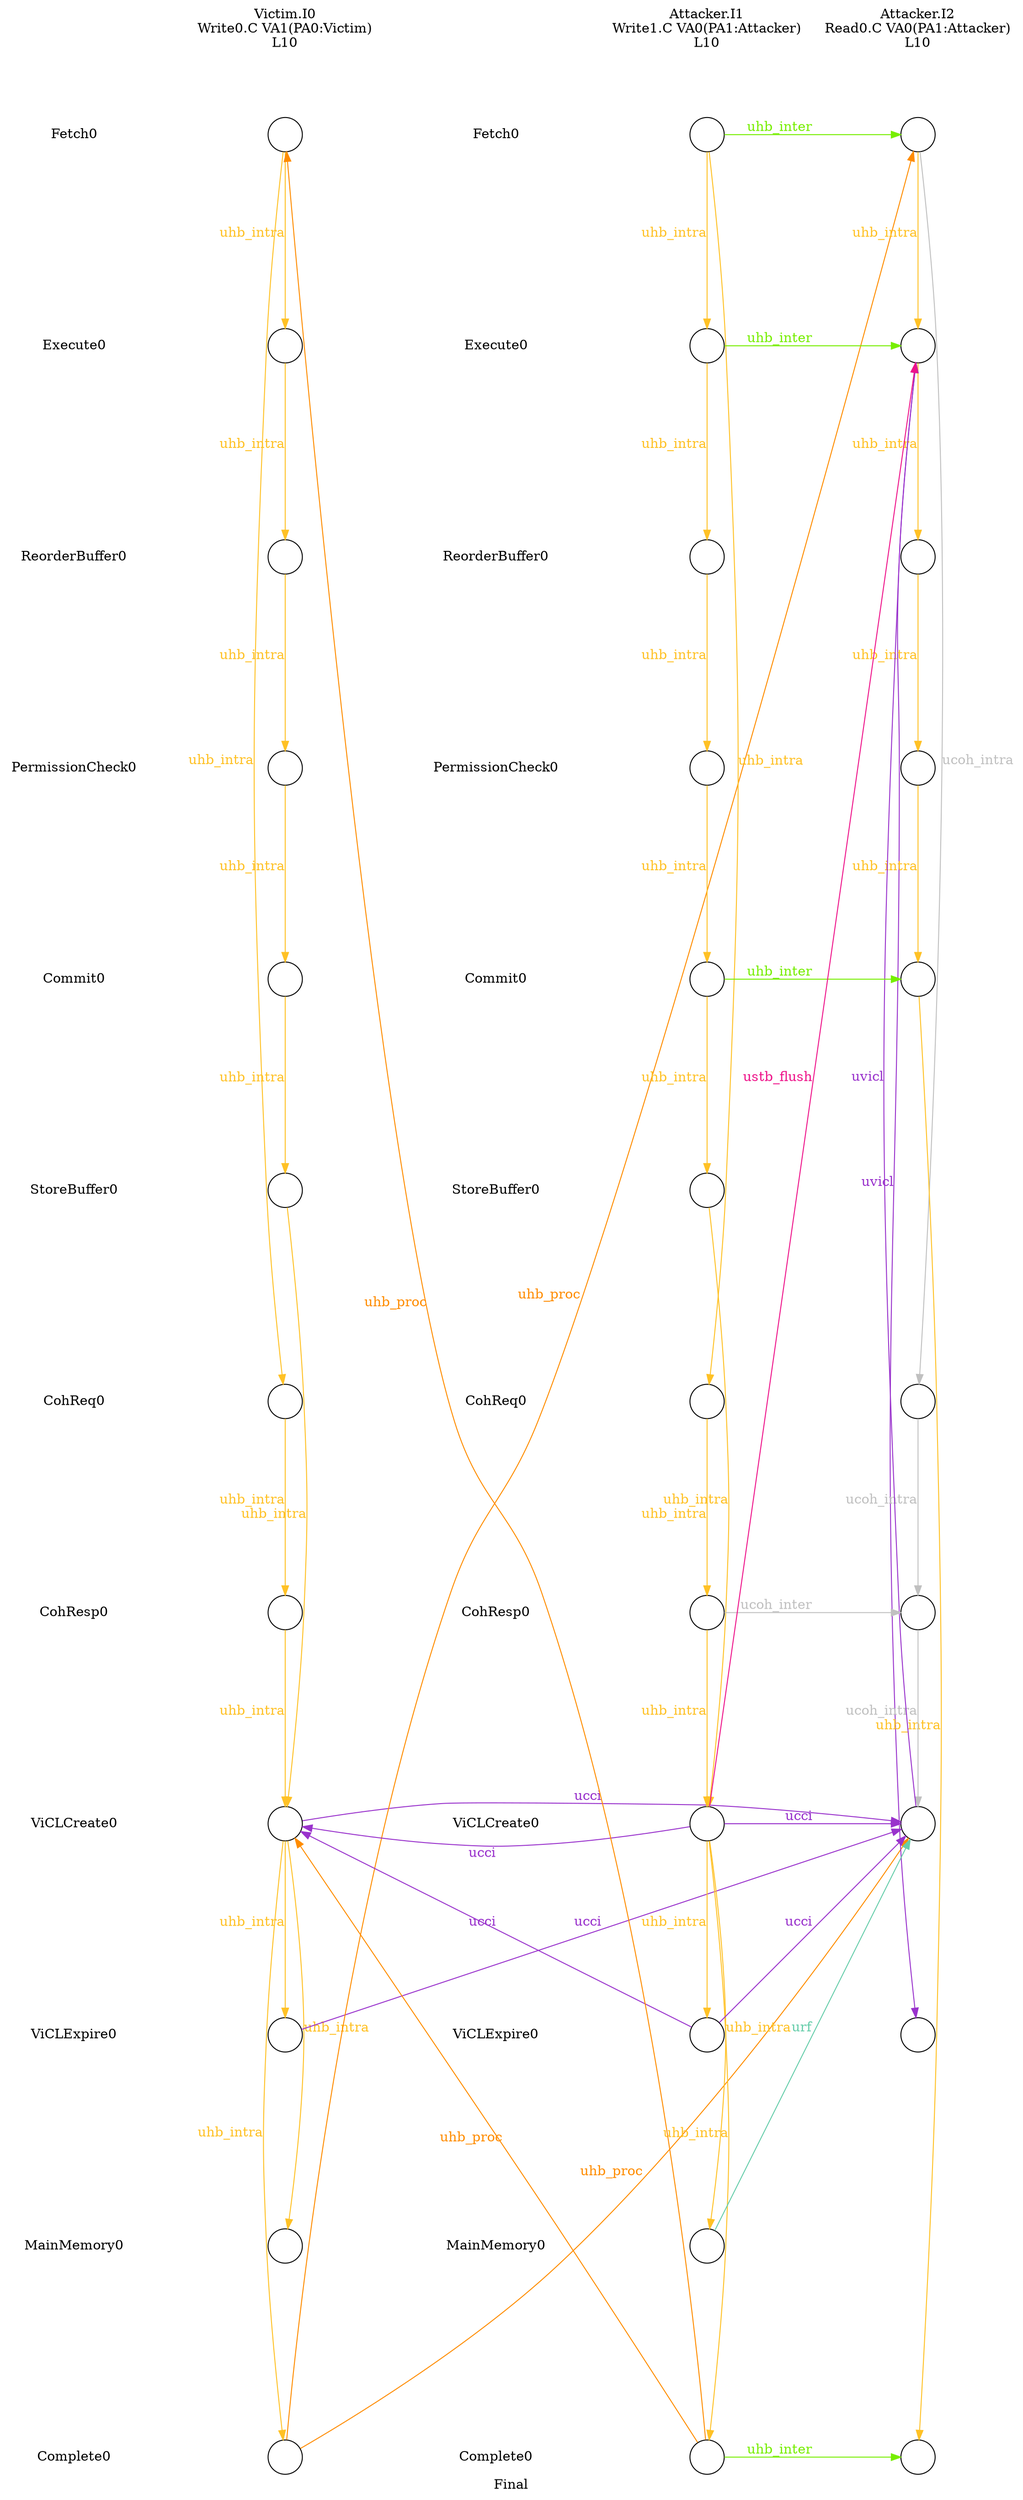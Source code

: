 digraph G {
	layout=neato;
	overlap=scale;
	splines=true;
	label="Final";
	n0_0_label [label="Victim.I0\nWrite0.C VA1(PA0:Victim)\nL10\n";pos="1,0.5!";shape=none];
	n1_0_label [label="Attacker.I1\nWrite1.C VA0(PA1:Attacker)\nL10\n";pos="3,0.5!";shape=none];
	n2_0_label [label="Attacker.I2\nRead0.C VA0(PA1:Attacker)\nL10\n";pos="4,0.5!";shape=none];
	l0_8_label [label="ViCLCreate0";pos="0,-8!";shape=none];
	l0_7_label [label="CohResp0";pos="0,-7!";shape=none];
	l0_3_label [label="PermissionCheck0";pos="0,-3!";shape=none];
	l0_4_label [label="Commit0";pos="0,-4!";shape=none];
	l0_5_label [label="StoreBuffer0";pos="0,-5!";shape=none];
	l0_10_label [label="MainMemory0";pos="0,-10!";shape=none];
	l0_2_label [label="ReorderBuffer0";pos="0,-2!";shape=none];
	l0_6_label [label="CohReq0";pos="0,-6!";shape=none];
	l0_11_label [label="Complete0";pos="0,-11!";shape=none];
	l0_1_label [label="Execute0";pos="0,-1!";shape=none];
	l0_9_label [label="ViCLExpire0";pos="0,-9!";shape=none];
	l0_0_label [label="Fetch0";pos="0,-0!";shape=none];
	l2_8_label [label="ViCLCreate0";pos="2,-8!";shape=none];
	l2_7_label [label="CohResp0";pos="2,-7!";shape=none];
	l2_3_label [label="PermissionCheck0";pos="2,-3!";shape=none];
	l2_4_label [label="Commit0";pos="2,-4!";shape=none];
	l2_5_label [label="StoreBuffer0";pos="2,-5!";shape=none];
	l2_10_label [label="MainMemory0";pos="2,-10!";shape=none];
	l2_2_label [label="ReorderBuffer0";pos="2,-2!";shape=none];
	l2_6_label [label="CohReq0";pos="2,-6!";shape=none];
	l2_11_label [label="Complete0";pos="2,-11!";shape=none];
	l2_1_label [label="Execute0";pos="2,-1!";shape=none];
	l2_9_label [label="ViCLExpire0";pos="2,-9!";shape=none];
	l2_0_label [label="Fetch0";pos="2,-0!";shape=none];
	n0_0_0_0_Write0_at_0_0 [shape=circle;label="";pos="1,-0!";];
	n0_0_0_0_Write0_at_0_1 [shape=circle;label="";pos="1,-1!";];
	n0_0_0_0_Write0_at_0_2 [shape=circle;label="";pos="1,-2!";];
	n0_0_0_0_Write0_at_0_3 [shape=circle;label="";pos="1,-3!";];
	n0_0_0_0_Write0_at_0_4 [shape=circle;label="";pos="1,-4!";];
	n0_0_0_0_Write0_at_0_5 [shape=circle;label="";pos="1,-5!";];
	n0_0_0_0_Write0_at_0_6 [shape=circle;label="";pos="1,-6!";];
	n0_0_0_0_Write0_at_0_7 [shape=circle;label="";pos="1,-7!";];
	n0_0_0_0_Write0_at_0_8 [shape=circle;label="";pos="1,-8!";];
	n0_0_0_0_Write0_at_0_9 [shape=circle;label="";pos="1,-9!";];
	n0_0_0_0_Write0_at_0_10 [shape=circle;label="";pos="1,-10!";];
	n0_0_0_0_Write0_at_0_11 [shape=circle;label="";pos="1,-11!";];
	n2_1_0_0_Read0_at_1_0 [shape=circle;label="";pos="4,-0!";];
	n2_1_0_0_Read0_at_1_1 [shape=circle;label="";pos="4,-1!";];
	n2_1_0_0_Read0_at_1_2 [shape=circle;label="";pos="4,-2!";];
	n2_1_0_0_Read0_at_1_3 [shape=circle;label="";pos="4,-3!";];
	n2_1_0_0_Read0_at_1_4 [shape=circle;label="";pos="4,-4!";];
	n2_1_0_0_Read0_at_1_6 [shape=circle;label="";pos="4,-6!";];
	n2_1_0_0_Read0_at_1_7 [shape=circle;label="";pos="4,-7!";];
	n2_1_0_0_Read0_at_1_8 [shape=circle;label="";pos="4,-8!";];
	n2_1_0_0_Read0_at_1_9 [shape=circle;label="";pos="4,-9!";];
	n2_1_0_0_Read0_at_1_11 [shape=circle;label="";pos="4,-11!";];
	n1_1_0_0_Write1_at_1_0 [shape=circle;label="";pos="3,-0!";];
	n1_1_0_0_Write1_at_1_1 [shape=circle;label="";pos="3,-1!";];
	n1_1_0_0_Write1_at_1_2 [shape=circle;label="";pos="3,-2!";];
	n1_1_0_0_Write1_at_1_3 [shape=circle;label="";pos="3,-3!";];
	n1_1_0_0_Write1_at_1_4 [shape=circle;label="";pos="3,-4!";];
	n1_1_0_0_Write1_at_1_5 [shape=circle;label="";pos="3,-5!";];
	n1_1_0_0_Write1_at_1_6 [shape=circle;label="";pos="3,-6!";];
	n1_1_0_0_Write1_at_1_7 [shape=circle;label="";pos="3,-7!";];
	n1_1_0_0_Write1_at_1_8 [shape=circle;label="";pos="3,-8!";];
	n1_1_0_0_Write1_at_1_9 [shape=circle;label="";pos="3,-9!";];
	n1_1_0_0_Write1_at_1_10 [shape=circle;label="";pos="3,-10!";];
	n1_1_0_0_Write1_at_1_11 [shape=circle;label="";pos="3,-11!";];
	n1_1_0_0_Write1_at_1_10 -> n2_1_0_0_Read0_at_1_8[label="urf";constraint=false;color="aquamarine3";fontcolor="aquamarine3";];
	n1_1_0_0_Write1_at_1_7 -> n2_1_0_0_Read0_at_1_7[label="ucoh_inter";constraint=false;color="gray";fontcolor="gray";];
	n0_0_0_0_Write0_at_0_11 -> n2_1_0_0_Read0_at_1_0[label="uhb_proc";constraint=false;color="darkorange";fontcolor="darkorange";];
	n0_0_0_0_Write0_at_0_11 -> n2_1_0_0_Read0_at_1_8[label="uhb_proc";constraint=false;color="darkorange";fontcolor="darkorange";];
	n1_1_0_0_Write1_at_1_11 -> n0_0_0_0_Write0_at_0_0[label="uhb_proc";constraint=false;color="darkorange";fontcolor="darkorange";];
	n1_1_0_0_Write1_at_1_11 -> n0_0_0_0_Write0_at_0_8[label="uhb_proc";constraint=false;color="darkorange";fontcolor="darkorange";];
	n0_0_0_0_Write0_at_0_0 -> n0_0_0_0_Write0_at_0_1[label="uhb_intra";constraint=false;color="goldenrod1";fontcolor="goldenrod1";];
	n0_0_0_0_Write0_at_0_0 -> n0_0_0_0_Write0_at_0_6[label="uhb_intra";constraint=false;color="goldenrod1";fontcolor="goldenrod1";];
	n0_0_0_0_Write0_at_0_1 -> n0_0_0_0_Write0_at_0_2[label="uhb_intra";constraint=false;color="goldenrod1";fontcolor="goldenrod1";];
	n0_0_0_0_Write0_at_0_2 -> n0_0_0_0_Write0_at_0_3[label="uhb_intra";constraint=false;color="goldenrod1";fontcolor="goldenrod1";];
	n0_0_0_0_Write0_at_0_3 -> n0_0_0_0_Write0_at_0_4[label="uhb_intra";constraint=false;color="goldenrod1";fontcolor="goldenrod1";];
	n0_0_0_0_Write0_at_0_4 -> n0_0_0_0_Write0_at_0_5[label="uhb_intra";constraint=false;color="goldenrod1";fontcolor="goldenrod1";];
	n0_0_0_0_Write0_at_0_5 -> n0_0_0_0_Write0_at_0_8[label="uhb_intra";constraint=false;color="goldenrod1";fontcolor="goldenrod1";];
	n0_0_0_0_Write0_at_0_6 -> n0_0_0_0_Write0_at_0_7[label="uhb_intra";constraint=false;color="goldenrod1";fontcolor="goldenrod1";];
	n0_0_0_0_Write0_at_0_7 -> n0_0_0_0_Write0_at_0_8[label="uhb_intra";constraint=false;color="goldenrod1";fontcolor="goldenrod1";];
	n0_0_0_0_Write0_at_0_8 -> n0_0_0_0_Write0_at_0_9[label="uhb_intra";constraint=false;color="goldenrod1";fontcolor="goldenrod1";];
	n0_0_0_0_Write0_at_0_8 -> n0_0_0_0_Write0_at_0_10[label="uhb_intra";constraint=false;color="goldenrod1";fontcolor="goldenrod1";];
	n0_0_0_0_Write0_at_0_8 -> n0_0_0_0_Write0_at_0_11[label="uhb_intra";constraint=false;color="goldenrod1";fontcolor="goldenrod1";];
	n2_1_0_0_Read0_at_1_0 -> n2_1_0_0_Read0_at_1_1[label="uhb_intra";constraint=false;color="goldenrod1";fontcolor="goldenrod1";];
	n2_1_0_0_Read0_at_1_1 -> n2_1_0_0_Read0_at_1_2[label="uhb_intra";constraint=false;color="goldenrod1";fontcolor="goldenrod1";];
	n2_1_0_0_Read0_at_1_2 -> n2_1_0_0_Read0_at_1_3[label="uhb_intra";constraint=false;color="goldenrod1";fontcolor="goldenrod1";];
	n2_1_0_0_Read0_at_1_3 -> n2_1_0_0_Read0_at_1_4[label="uhb_intra";constraint=false;color="goldenrod1";fontcolor="goldenrod1";];
	n2_1_0_0_Read0_at_1_4 -> n2_1_0_0_Read0_at_1_11[label="uhb_intra";constraint=false;color="goldenrod1";fontcolor="goldenrod1";];
	n1_1_0_0_Write1_at_1_0 -> n1_1_0_0_Write1_at_1_1[label="uhb_intra";constraint=false;color="goldenrod1";fontcolor="goldenrod1";];
	n1_1_0_0_Write1_at_1_0 -> n1_1_0_0_Write1_at_1_6[label="uhb_intra";constraint=false;color="goldenrod1";fontcolor="goldenrod1";];
	n1_1_0_0_Write1_at_1_1 -> n1_1_0_0_Write1_at_1_2[label="uhb_intra";constraint=false;color="goldenrod1";fontcolor="goldenrod1";];
	n1_1_0_0_Write1_at_1_2 -> n1_1_0_0_Write1_at_1_3[label="uhb_intra";constraint=false;color="goldenrod1";fontcolor="goldenrod1";];
	n1_1_0_0_Write1_at_1_3 -> n1_1_0_0_Write1_at_1_4[label="uhb_intra";constraint=false;color="goldenrod1";fontcolor="goldenrod1";];
	n1_1_0_0_Write1_at_1_4 -> n1_1_0_0_Write1_at_1_5[label="uhb_intra";constraint=false;color="goldenrod1";fontcolor="goldenrod1";];
	n1_1_0_0_Write1_at_1_5 -> n1_1_0_0_Write1_at_1_8[label="uhb_intra";constraint=false;color="goldenrod1";fontcolor="goldenrod1";];
	n1_1_0_0_Write1_at_1_6 -> n1_1_0_0_Write1_at_1_7[label="uhb_intra";constraint=false;color="goldenrod1";fontcolor="goldenrod1";];
	n1_1_0_0_Write1_at_1_7 -> n1_1_0_0_Write1_at_1_8[label="uhb_intra";constraint=false;color="goldenrod1";fontcolor="goldenrod1";];
	n1_1_0_0_Write1_at_1_8 -> n1_1_0_0_Write1_at_1_9[label="uhb_intra";constraint=false;color="goldenrod1";fontcolor="goldenrod1";];
	n1_1_0_0_Write1_at_1_8 -> n1_1_0_0_Write1_at_1_10[label="uhb_intra";constraint=false;color="goldenrod1";fontcolor="goldenrod1";];
	n1_1_0_0_Write1_at_1_8 -> n1_1_0_0_Write1_at_1_11[label="uhb_intra";constraint=false;color="goldenrod1";fontcolor="goldenrod1";];
	n0_0_0_0_Write0_at_0_8 -> n2_1_0_0_Read0_at_1_8[label="ucci";constraint=false;color="darkorchid";fontcolor="darkorchid";];
	n0_0_0_0_Write0_at_0_9 -> n2_1_0_0_Read0_at_1_8[label="ucci";constraint=false;color="darkorchid";fontcolor="darkorchid";];
	n1_1_0_0_Write1_at_1_8 -> n0_0_0_0_Write0_at_0_8[label="ucci";constraint=false;color="darkorchid";fontcolor="darkorchid";];
	n1_1_0_0_Write1_at_1_8 -> n2_1_0_0_Read0_at_1_8[label="ucci";constraint=false;color="darkorchid";fontcolor="darkorchid";];
	n1_1_0_0_Write1_at_1_9 -> n0_0_0_0_Write0_at_0_8[label="ucci";constraint=false;color="darkorchid";fontcolor="darkorchid";];
	n1_1_0_0_Write1_at_1_9 -> n2_1_0_0_Read0_at_1_8[label="ucci";constraint=false;color="darkorchid";fontcolor="darkorchid";];
	n1_1_0_0_Write1_at_1_0 -> n2_1_0_0_Read0_at_1_0[label="uhb_inter";constraint=false;color="chartreuse2";fontcolor="chartreuse2";];
	n1_1_0_0_Write1_at_1_1 -> n2_1_0_0_Read0_at_1_1[label="uhb_inter";constraint=false;color="chartreuse2";fontcolor="chartreuse2";];
	n1_1_0_0_Write1_at_1_4 -> n2_1_0_0_Read0_at_1_4[label="uhb_inter";constraint=false;color="chartreuse2";fontcolor="chartreuse2";];
	n1_1_0_0_Write1_at_1_11 -> n2_1_0_0_Read0_at_1_11[label="uhb_inter";constraint=false;color="chartreuse2";fontcolor="chartreuse2";];
	n2_1_0_0_Read0_at_1_1 -> n2_1_0_0_Read0_at_1_9[label="uvicl";constraint=false;color="darkorchid";fontcolor="darkorchid";];
	n2_1_0_0_Read0_at_1_8 -> n2_1_0_0_Read0_at_1_1[label="uvicl";constraint=false;color="darkorchid";fontcolor="darkorchid";];
	n2_1_0_0_Read0_at_1_0 -> n2_1_0_0_Read0_at_1_6[label="ucoh_intra";constraint=false;color="gray";fontcolor="gray";];
	n2_1_0_0_Read0_at_1_6 -> n2_1_0_0_Read0_at_1_7[label="ucoh_intra";constraint=false;color="gray";fontcolor="gray";];
	n2_1_0_0_Read0_at_1_7 -> n2_1_0_0_Read0_at_1_8[label="ucoh_intra";constraint=false;color="gray";fontcolor="gray";];
	n1_1_0_0_Write1_at_1_8 -> n2_1_0_0_Read0_at_1_1[label="ustb_flush";constraint=false;color="deeppink2";fontcolor="deeppink2";];
}
